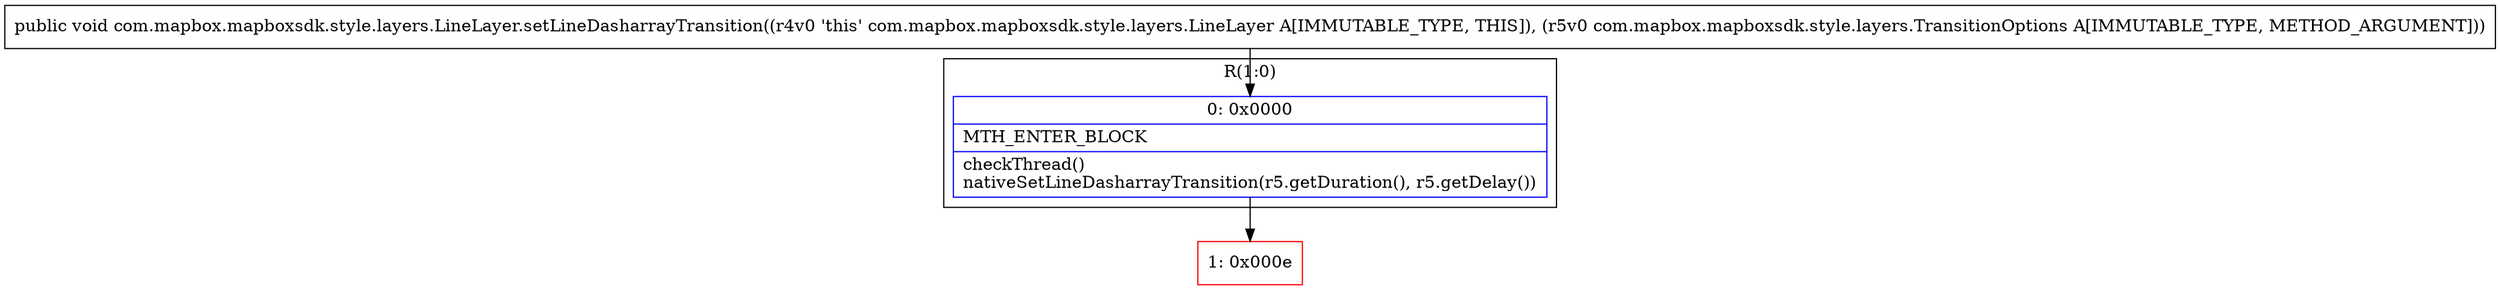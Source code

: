 digraph "CFG forcom.mapbox.mapboxsdk.style.layers.LineLayer.setLineDasharrayTransition(Lcom\/mapbox\/mapboxsdk\/style\/layers\/TransitionOptions;)V" {
subgraph cluster_Region_64329024 {
label = "R(1:0)";
node [shape=record,color=blue];
Node_0 [shape=record,label="{0\:\ 0x0000|MTH_ENTER_BLOCK\l|checkThread()\lnativeSetLineDasharrayTransition(r5.getDuration(), r5.getDelay())\l}"];
}
Node_1 [shape=record,color=red,label="{1\:\ 0x000e}"];
MethodNode[shape=record,label="{public void com.mapbox.mapboxsdk.style.layers.LineLayer.setLineDasharrayTransition((r4v0 'this' com.mapbox.mapboxsdk.style.layers.LineLayer A[IMMUTABLE_TYPE, THIS]), (r5v0 com.mapbox.mapboxsdk.style.layers.TransitionOptions A[IMMUTABLE_TYPE, METHOD_ARGUMENT])) }"];
MethodNode -> Node_0;
Node_0 -> Node_1;
}

